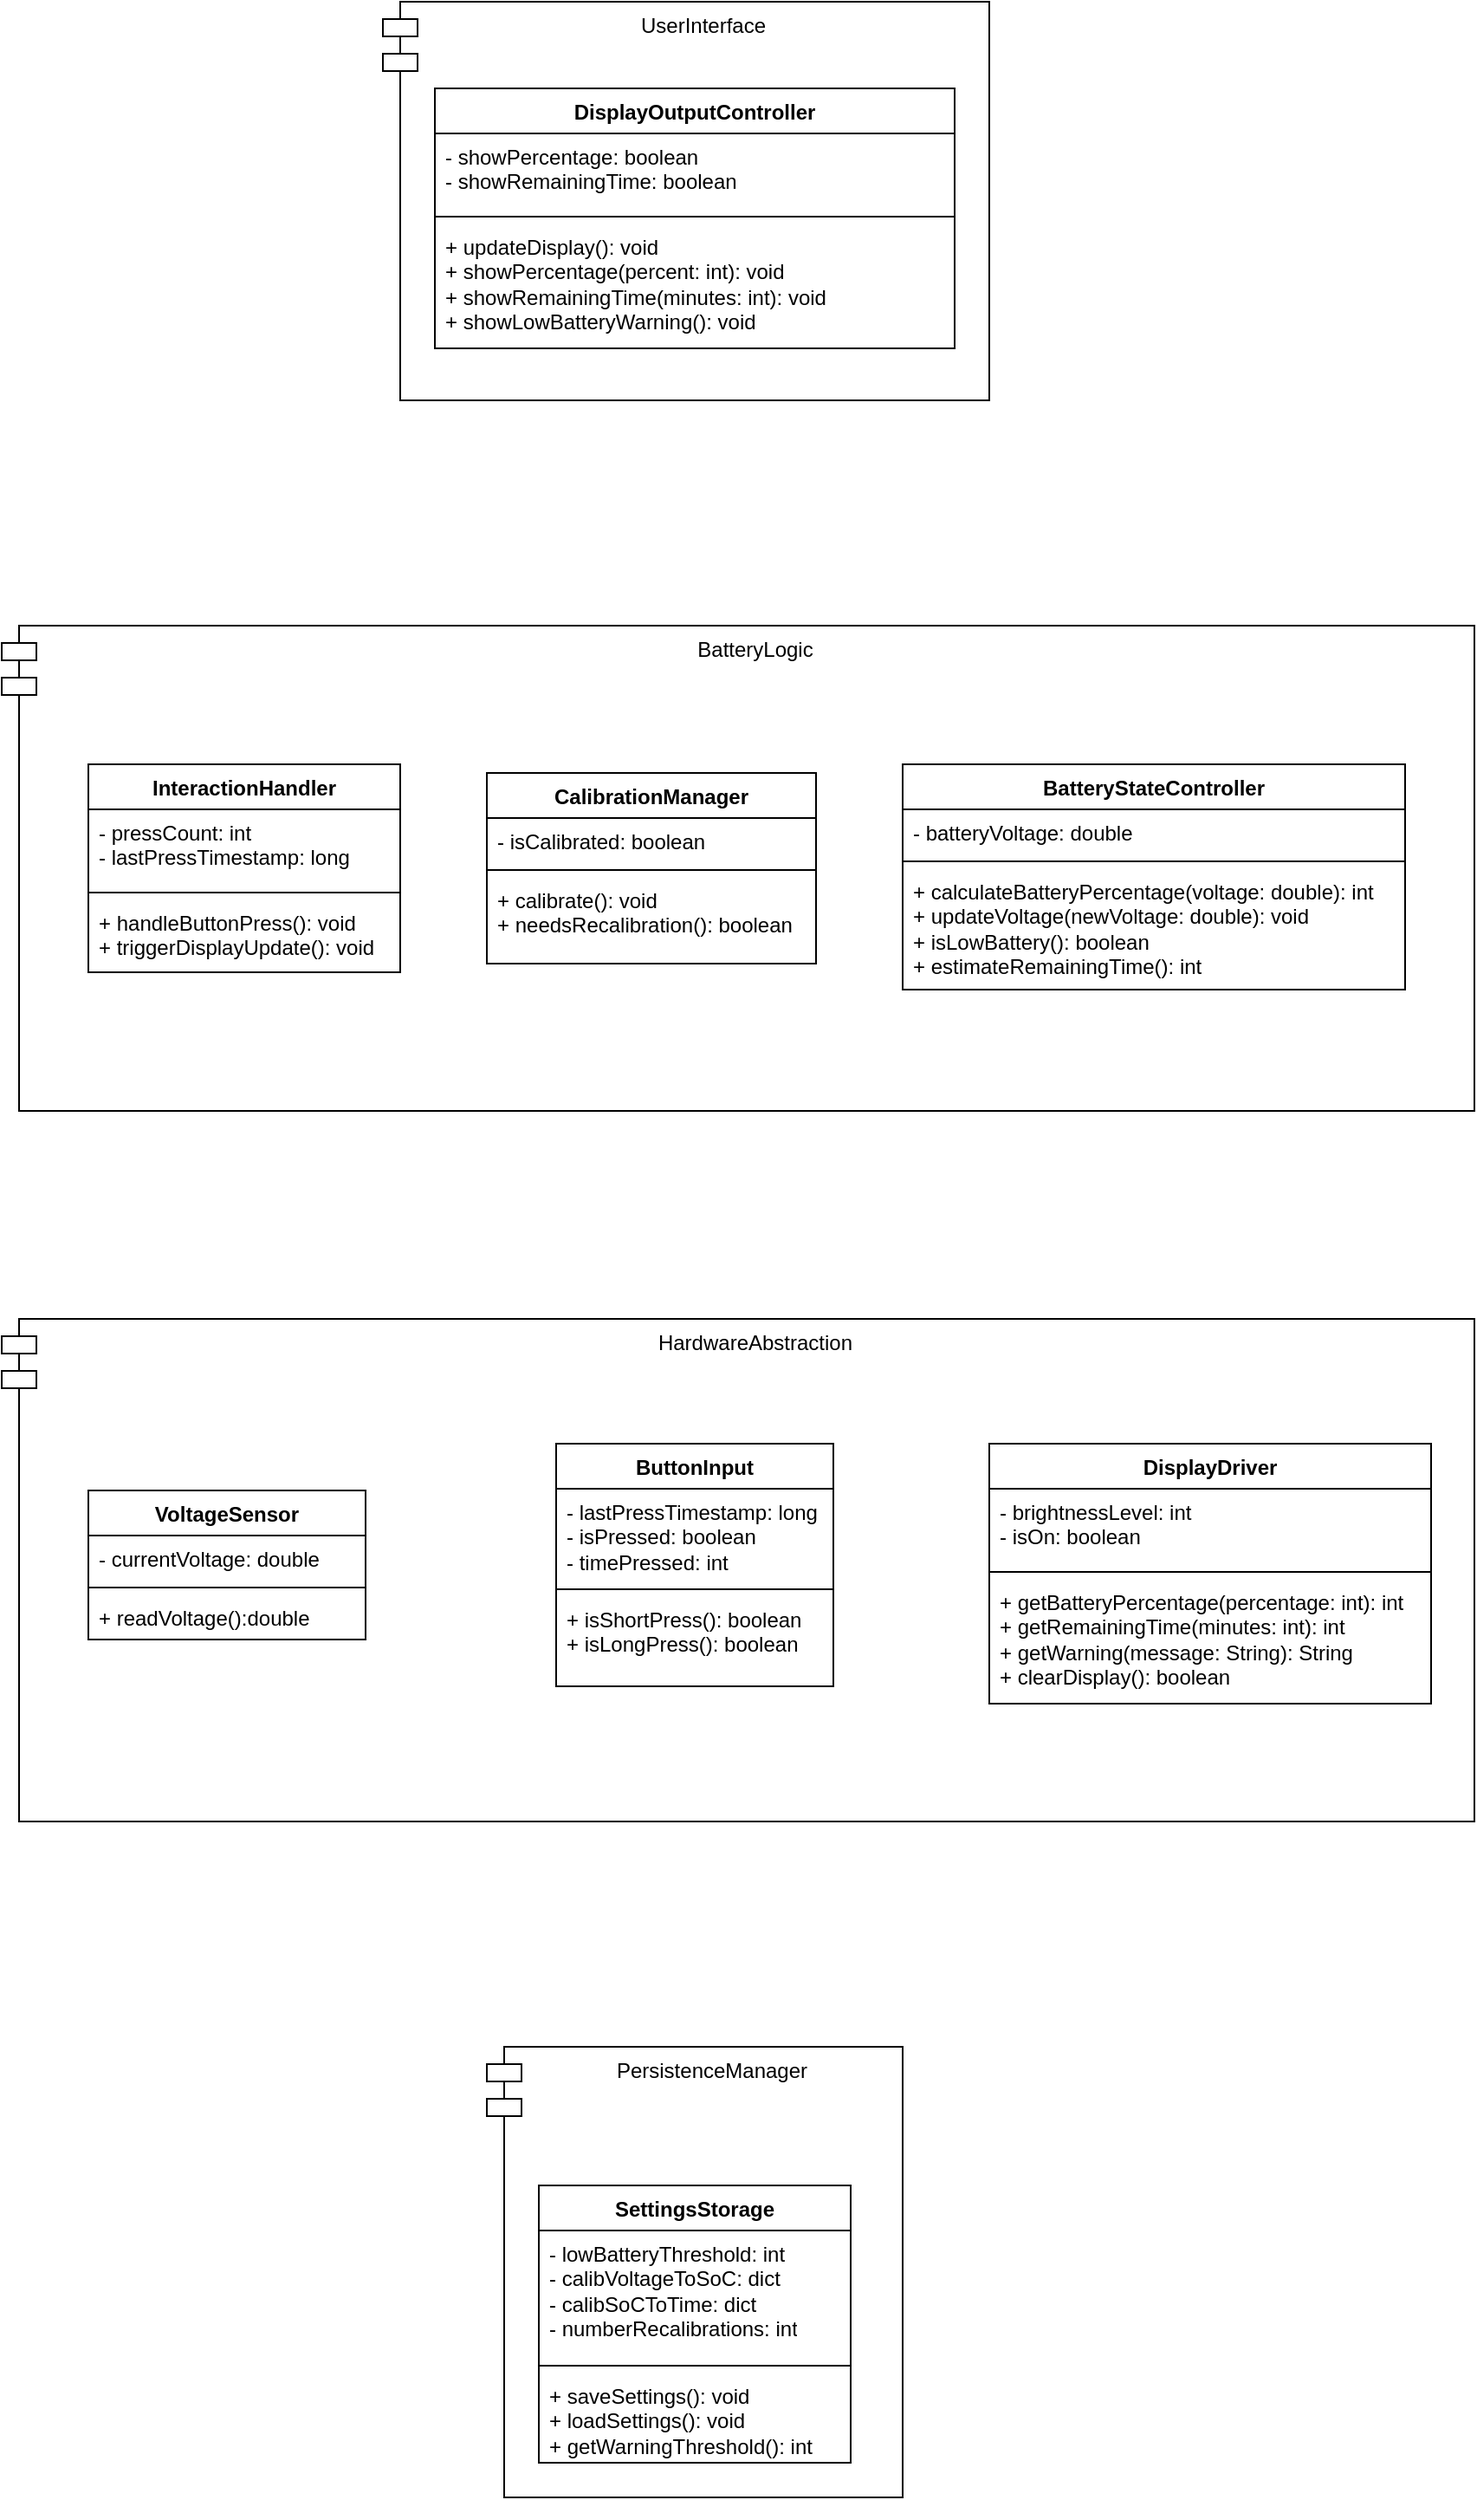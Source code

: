 <mxfile version="27.0.5">
  <diagram name="Seite-1" id="87DErBvkUcCOlzU4tNSq">
    <mxGraphModel dx="1489" dy="894" grid="1" gridSize="10" guides="1" tooltips="1" connect="1" arrows="1" fold="1" page="1" pageScale="1" pageWidth="1169" pageHeight="1654" math="0" shadow="0">
      <root>
        <mxCell id="0" />
        <mxCell id="1" parent="0" />
        <mxCell id="awXcuc5pf5VlumgJA9pQ-5" value="PersistenceManager" style="shape=module;align=left;spacingLeft=20;align=center;verticalAlign=top;whiteSpace=wrap;html=1;" vertex="1" parent="1">
          <mxGeometry x="430" y="1220" width="240" height="260" as="geometry" />
        </mxCell>
        <mxCell id="awXcuc5pf5VlumgJA9pQ-6" value="HardwareAbstraction" style="shape=module;align=left;spacingLeft=20;align=center;verticalAlign=top;whiteSpace=wrap;html=1;" vertex="1" parent="1">
          <mxGeometry x="150" y="800" width="850" height="290" as="geometry" />
        </mxCell>
        <mxCell id="awXcuc5pf5VlumgJA9pQ-7" value="BatteryLogic" style="shape=module;align=left;spacingLeft=20;align=center;verticalAlign=top;whiteSpace=wrap;html=1;" vertex="1" parent="1">
          <mxGeometry x="150" y="400" width="850" height="280" as="geometry" />
        </mxCell>
        <mxCell id="awXcuc5pf5VlumgJA9pQ-8" value="UserInterface" style="shape=module;align=left;spacingLeft=20;align=center;verticalAlign=top;whiteSpace=wrap;html=1;" vertex="1" parent="1">
          <mxGeometry x="370" y="40" width="350" height="230" as="geometry" />
        </mxCell>
        <mxCell id="awXcuc5pf5VlumgJA9pQ-9" value="DisplayOutputController" style="swimlane;fontStyle=1;align=center;verticalAlign=top;childLayout=stackLayout;horizontal=1;startSize=26;horizontalStack=0;resizeParent=1;resizeParentMax=0;resizeLast=0;collapsible=1;marginBottom=0;whiteSpace=wrap;html=1;" vertex="1" parent="1">
          <mxGeometry x="400" y="90" width="300" height="150" as="geometry" />
        </mxCell>
        <mxCell id="awXcuc5pf5VlumgJA9pQ-10" value="- showPercentage: boolean&lt;div&gt;- showRemainingTime: boolean&lt;/div&gt;" style="text;strokeColor=none;fillColor=none;align=left;verticalAlign=top;spacingLeft=4;spacingRight=4;overflow=hidden;rotatable=0;points=[[0,0.5],[1,0.5]];portConstraint=eastwest;whiteSpace=wrap;html=1;" vertex="1" parent="awXcuc5pf5VlumgJA9pQ-9">
          <mxGeometry y="26" width="300" height="44" as="geometry" />
        </mxCell>
        <mxCell id="awXcuc5pf5VlumgJA9pQ-11" value="" style="line;strokeWidth=1;fillColor=none;align=left;verticalAlign=middle;spacingTop=-1;spacingLeft=3;spacingRight=3;rotatable=0;labelPosition=right;points=[];portConstraint=eastwest;strokeColor=inherit;" vertex="1" parent="awXcuc5pf5VlumgJA9pQ-9">
          <mxGeometry y="70" width="300" height="8" as="geometry" />
        </mxCell>
        <mxCell id="awXcuc5pf5VlumgJA9pQ-12" value="+ updateDisplay(): void&lt;div&gt;+ showPercentage(percent: int): void&lt;/div&gt;&lt;div&gt;+ showRemainingTime(minutes: int): void&lt;/div&gt;&lt;div&gt;+ showLowBatteryWarning(): void&lt;/div&gt;" style="text;strokeColor=none;fillColor=none;align=left;verticalAlign=top;spacingLeft=4;spacingRight=4;overflow=hidden;rotatable=0;points=[[0,0.5],[1,0.5]];portConstraint=eastwest;whiteSpace=wrap;html=1;" vertex="1" parent="awXcuc5pf5VlumgJA9pQ-9">
          <mxGeometry y="78" width="300" height="72" as="geometry" />
        </mxCell>
        <mxCell id="awXcuc5pf5VlumgJA9pQ-13" value="InteractionHandler" style="swimlane;fontStyle=1;align=center;verticalAlign=top;childLayout=stackLayout;horizontal=1;startSize=26;horizontalStack=0;resizeParent=1;resizeParentMax=0;resizeLast=0;collapsible=1;marginBottom=0;whiteSpace=wrap;html=1;" vertex="1" parent="1">
          <mxGeometry x="200" y="480" width="180" height="120" as="geometry" />
        </mxCell>
        <mxCell id="awXcuc5pf5VlumgJA9pQ-14" value="- pressCount: int&lt;div&gt;- lastPressTimestamp: long&lt;/div&gt;" style="text;strokeColor=none;fillColor=none;align=left;verticalAlign=top;spacingLeft=4;spacingRight=4;overflow=hidden;rotatable=0;points=[[0,0.5],[1,0.5]];portConstraint=eastwest;whiteSpace=wrap;html=1;" vertex="1" parent="awXcuc5pf5VlumgJA9pQ-13">
          <mxGeometry y="26" width="180" height="44" as="geometry" />
        </mxCell>
        <mxCell id="awXcuc5pf5VlumgJA9pQ-15" value="" style="line;strokeWidth=1;fillColor=none;align=left;verticalAlign=middle;spacingTop=-1;spacingLeft=3;spacingRight=3;rotatable=0;labelPosition=right;points=[];portConstraint=eastwest;strokeColor=inherit;" vertex="1" parent="awXcuc5pf5VlumgJA9pQ-13">
          <mxGeometry y="70" width="180" height="8" as="geometry" />
        </mxCell>
        <mxCell id="awXcuc5pf5VlumgJA9pQ-16" value="+ handleButtonPress(): void&lt;div&gt;+ triggerDisplayUpdate(): void&lt;/div&gt;" style="text;strokeColor=none;fillColor=none;align=left;verticalAlign=top;spacingLeft=4;spacingRight=4;overflow=hidden;rotatable=0;points=[[0,0.5],[1,0.5]];portConstraint=eastwest;whiteSpace=wrap;html=1;" vertex="1" parent="awXcuc5pf5VlumgJA9pQ-13">
          <mxGeometry y="78" width="180" height="42" as="geometry" />
        </mxCell>
        <mxCell id="awXcuc5pf5VlumgJA9pQ-17" value="CalibrationManager" style="swimlane;fontStyle=1;align=center;verticalAlign=top;childLayout=stackLayout;horizontal=1;startSize=26;horizontalStack=0;resizeParent=1;resizeParentMax=0;resizeLast=0;collapsible=1;marginBottom=0;whiteSpace=wrap;html=1;" vertex="1" parent="1">
          <mxGeometry x="430" y="485" width="190" height="110" as="geometry" />
        </mxCell>
        <mxCell id="awXcuc5pf5VlumgJA9pQ-18" value="- isCalibrated: boolean" style="text;strokeColor=none;fillColor=none;align=left;verticalAlign=top;spacingLeft=4;spacingRight=4;overflow=hidden;rotatable=0;points=[[0,0.5],[1,0.5]];portConstraint=eastwest;whiteSpace=wrap;html=1;" vertex="1" parent="awXcuc5pf5VlumgJA9pQ-17">
          <mxGeometry y="26" width="190" height="26" as="geometry" />
        </mxCell>
        <mxCell id="awXcuc5pf5VlumgJA9pQ-19" value="" style="line;strokeWidth=1;fillColor=none;align=left;verticalAlign=middle;spacingTop=-1;spacingLeft=3;spacingRight=3;rotatable=0;labelPosition=right;points=[];portConstraint=eastwest;strokeColor=inherit;" vertex="1" parent="awXcuc5pf5VlumgJA9pQ-17">
          <mxGeometry y="52" width="190" height="8" as="geometry" />
        </mxCell>
        <mxCell id="awXcuc5pf5VlumgJA9pQ-20" value="+ calibrate(): void&lt;div&gt;+ needsRecalibration(): boolean&lt;/div&gt;" style="text;strokeColor=none;fillColor=none;align=left;verticalAlign=top;spacingLeft=4;spacingRight=4;overflow=hidden;rotatable=0;points=[[0,0.5],[1,0.5]];portConstraint=eastwest;whiteSpace=wrap;html=1;" vertex="1" parent="awXcuc5pf5VlumgJA9pQ-17">
          <mxGeometry y="60" width="190" height="50" as="geometry" />
        </mxCell>
        <mxCell id="awXcuc5pf5VlumgJA9pQ-21" value="BatteryStateController" style="swimlane;fontStyle=1;align=center;verticalAlign=top;childLayout=stackLayout;horizontal=1;startSize=26;horizontalStack=0;resizeParent=1;resizeParentMax=0;resizeLast=0;collapsible=1;marginBottom=0;whiteSpace=wrap;html=1;" vertex="1" parent="1">
          <mxGeometry x="670" y="480" width="290" height="130" as="geometry" />
        </mxCell>
        <mxCell id="awXcuc5pf5VlumgJA9pQ-22" value="- batteryVoltage: double" style="text;strokeColor=none;fillColor=none;align=left;verticalAlign=top;spacingLeft=4;spacingRight=4;overflow=hidden;rotatable=0;points=[[0,0.5],[1,0.5]];portConstraint=eastwest;whiteSpace=wrap;html=1;" vertex="1" parent="awXcuc5pf5VlumgJA9pQ-21">
          <mxGeometry y="26" width="290" height="26" as="geometry" />
        </mxCell>
        <mxCell id="awXcuc5pf5VlumgJA9pQ-23" value="" style="line;strokeWidth=1;fillColor=none;align=left;verticalAlign=middle;spacingTop=-1;spacingLeft=3;spacingRight=3;rotatable=0;labelPosition=right;points=[];portConstraint=eastwest;strokeColor=inherit;" vertex="1" parent="awXcuc5pf5VlumgJA9pQ-21">
          <mxGeometry y="52" width="290" height="8" as="geometry" />
        </mxCell>
        <mxCell id="awXcuc5pf5VlumgJA9pQ-24" value="+ calculateBatteryPercentage(voltage: double): int&lt;div&gt;+ updateVoltage(newVoltage: double): void&lt;/div&gt;&lt;div&gt;+ isLowBattery(): boolean&lt;/div&gt;&lt;div&gt;+ estimateRemainingTime(): int&lt;/div&gt;" style="text;strokeColor=none;fillColor=none;align=left;verticalAlign=top;spacingLeft=4;spacingRight=4;overflow=hidden;rotatable=0;points=[[0,0.5],[1,0.5]];portConstraint=eastwest;whiteSpace=wrap;html=1;" vertex="1" parent="awXcuc5pf5VlumgJA9pQ-21">
          <mxGeometry y="60" width="290" height="70" as="geometry" />
        </mxCell>
        <mxCell id="awXcuc5pf5VlumgJA9pQ-25" value="VoltageSensor" style="swimlane;fontStyle=1;align=center;verticalAlign=top;childLayout=stackLayout;horizontal=1;startSize=26;horizontalStack=0;resizeParent=1;resizeParentMax=0;resizeLast=0;collapsible=1;marginBottom=0;whiteSpace=wrap;html=1;" vertex="1" parent="1">
          <mxGeometry x="200" y="899" width="160" height="86" as="geometry" />
        </mxCell>
        <mxCell id="awXcuc5pf5VlumgJA9pQ-26" value="- currentVoltage: double" style="text;strokeColor=none;fillColor=none;align=left;verticalAlign=top;spacingLeft=4;spacingRight=4;overflow=hidden;rotatable=0;points=[[0,0.5],[1,0.5]];portConstraint=eastwest;whiteSpace=wrap;html=1;" vertex="1" parent="awXcuc5pf5VlumgJA9pQ-25">
          <mxGeometry y="26" width="160" height="26" as="geometry" />
        </mxCell>
        <mxCell id="awXcuc5pf5VlumgJA9pQ-27" value="" style="line;strokeWidth=1;fillColor=none;align=left;verticalAlign=middle;spacingTop=-1;spacingLeft=3;spacingRight=3;rotatable=0;labelPosition=right;points=[];portConstraint=eastwest;strokeColor=inherit;" vertex="1" parent="awXcuc5pf5VlumgJA9pQ-25">
          <mxGeometry y="52" width="160" height="8" as="geometry" />
        </mxCell>
        <mxCell id="awXcuc5pf5VlumgJA9pQ-28" value="+ readVoltage():double" style="text;strokeColor=none;fillColor=none;align=left;verticalAlign=top;spacingLeft=4;spacingRight=4;overflow=hidden;rotatable=0;points=[[0,0.5],[1,0.5]];portConstraint=eastwest;whiteSpace=wrap;html=1;" vertex="1" parent="awXcuc5pf5VlumgJA9pQ-25">
          <mxGeometry y="60" width="160" height="26" as="geometry" />
        </mxCell>
        <mxCell id="awXcuc5pf5VlumgJA9pQ-29" value="ButtonInput" style="swimlane;fontStyle=1;align=center;verticalAlign=top;childLayout=stackLayout;horizontal=1;startSize=26;horizontalStack=0;resizeParent=1;resizeParentMax=0;resizeLast=0;collapsible=1;marginBottom=0;whiteSpace=wrap;html=1;" vertex="1" parent="1">
          <mxGeometry x="470" y="872" width="160" height="140" as="geometry" />
        </mxCell>
        <mxCell id="awXcuc5pf5VlumgJA9pQ-30" value="- lastPressTimestamp: long&lt;div&gt;- isPressed: boolean&lt;/div&gt;&lt;div&gt;- timePressed: int&lt;/div&gt;" style="text;strokeColor=none;fillColor=none;align=left;verticalAlign=top;spacingLeft=4;spacingRight=4;overflow=hidden;rotatable=0;points=[[0,0.5],[1,0.5]];portConstraint=eastwest;whiteSpace=wrap;html=1;" vertex="1" parent="awXcuc5pf5VlumgJA9pQ-29">
          <mxGeometry y="26" width="160" height="54" as="geometry" />
        </mxCell>
        <mxCell id="awXcuc5pf5VlumgJA9pQ-31" value="" style="line;strokeWidth=1;fillColor=none;align=left;verticalAlign=middle;spacingTop=-1;spacingLeft=3;spacingRight=3;rotatable=0;labelPosition=right;points=[];portConstraint=eastwest;strokeColor=inherit;" vertex="1" parent="awXcuc5pf5VlumgJA9pQ-29">
          <mxGeometry y="80" width="160" height="8" as="geometry" />
        </mxCell>
        <mxCell id="awXcuc5pf5VlumgJA9pQ-32" value="+ isShortPress(): boolean&lt;div&gt;+ isLongPress(): boolean&lt;/div&gt;" style="text;strokeColor=none;fillColor=none;align=left;verticalAlign=top;spacingLeft=4;spacingRight=4;overflow=hidden;rotatable=0;points=[[0,0.5],[1,0.5]];portConstraint=eastwest;whiteSpace=wrap;html=1;" vertex="1" parent="awXcuc5pf5VlumgJA9pQ-29">
          <mxGeometry y="88" width="160" height="52" as="geometry" />
        </mxCell>
        <mxCell id="awXcuc5pf5VlumgJA9pQ-33" value="DisplayDriver" style="swimlane;fontStyle=1;align=center;verticalAlign=top;childLayout=stackLayout;horizontal=1;startSize=26;horizontalStack=0;resizeParent=1;resizeParentMax=0;resizeLast=0;collapsible=1;marginBottom=0;whiteSpace=wrap;html=1;" vertex="1" parent="1">
          <mxGeometry x="720" y="872" width="255" height="150" as="geometry" />
        </mxCell>
        <mxCell id="awXcuc5pf5VlumgJA9pQ-34" value="- brightnessLevel: int&lt;div&gt;- isOn: boolean&lt;/div&gt;" style="text;strokeColor=none;fillColor=none;align=left;verticalAlign=top;spacingLeft=4;spacingRight=4;overflow=hidden;rotatable=0;points=[[0,0.5],[1,0.5]];portConstraint=eastwest;whiteSpace=wrap;html=1;" vertex="1" parent="awXcuc5pf5VlumgJA9pQ-33">
          <mxGeometry y="26" width="255" height="44" as="geometry" />
        </mxCell>
        <mxCell id="awXcuc5pf5VlumgJA9pQ-35" value="" style="line;strokeWidth=1;fillColor=none;align=left;verticalAlign=middle;spacingTop=-1;spacingLeft=3;spacingRight=3;rotatable=0;labelPosition=right;points=[];portConstraint=eastwest;strokeColor=inherit;" vertex="1" parent="awXcuc5pf5VlumgJA9pQ-33">
          <mxGeometry y="70" width="255" height="8" as="geometry" />
        </mxCell>
        <mxCell id="awXcuc5pf5VlumgJA9pQ-36" value="+ getBatteryPercentage(percentage: int): int&lt;div&gt;+ getRemainingTime(minutes: int): int&lt;/div&gt;&lt;div&gt;+ getWarning(message: String): String&lt;/div&gt;&lt;div&gt;+ clearDisplay(): boolean&lt;/div&gt;" style="text;strokeColor=none;fillColor=none;align=left;verticalAlign=top;spacingLeft=4;spacingRight=4;overflow=hidden;rotatable=0;points=[[0,0.5],[1,0.5]];portConstraint=eastwest;whiteSpace=wrap;html=1;" vertex="1" parent="awXcuc5pf5VlumgJA9pQ-33">
          <mxGeometry y="78" width="255" height="72" as="geometry" />
        </mxCell>
        <mxCell id="awXcuc5pf5VlumgJA9pQ-37" value="SettingsStorage" style="swimlane;fontStyle=1;align=center;verticalAlign=top;childLayout=stackLayout;horizontal=1;startSize=26;horizontalStack=0;resizeParent=1;resizeParentMax=0;resizeLast=0;collapsible=1;marginBottom=0;whiteSpace=wrap;html=1;" vertex="1" parent="1">
          <mxGeometry x="460" y="1300" width="180" height="160" as="geometry" />
        </mxCell>
        <mxCell id="awXcuc5pf5VlumgJA9pQ-38" value="- lowBatteryThreshold: int&lt;div&gt;- calibVoltageToSoC: dict&lt;/div&gt;&lt;div&gt;- calibSoCToTime: dict&lt;/div&gt;&lt;div&gt;- numberRecalibrations: int&lt;/div&gt;" style="text;strokeColor=none;fillColor=none;align=left;verticalAlign=top;spacingLeft=4;spacingRight=4;overflow=hidden;rotatable=0;points=[[0,0.5],[1,0.5]];portConstraint=eastwest;whiteSpace=wrap;html=1;" vertex="1" parent="awXcuc5pf5VlumgJA9pQ-37">
          <mxGeometry y="26" width="180" height="74" as="geometry" />
        </mxCell>
        <mxCell id="awXcuc5pf5VlumgJA9pQ-39" value="" style="line;strokeWidth=1;fillColor=none;align=left;verticalAlign=middle;spacingTop=-1;spacingLeft=3;spacingRight=3;rotatable=0;labelPosition=right;points=[];portConstraint=eastwest;strokeColor=inherit;" vertex="1" parent="awXcuc5pf5VlumgJA9pQ-37">
          <mxGeometry y="100" width="180" height="8" as="geometry" />
        </mxCell>
        <mxCell id="awXcuc5pf5VlumgJA9pQ-40" value="+ saveSettings(): void&lt;div&gt;+ loadSettings(): void&lt;/div&gt;&lt;div&gt;+ getWarningThreshold(): int&lt;/div&gt;" style="text;strokeColor=none;fillColor=none;align=left;verticalAlign=top;spacingLeft=4;spacingRight=4;overflow=hidden;rotatable=0;points=[[0,0.5],[1,0.5]];portConstraint=eastwest;whiteSpace=wrap;html=1;" vertex="1" parent="awXcuc5pf5VlumgJA9pQ-37">
          <mxGeometry y="108" width="180" height="52" as="geometry" />
        </mxCell>
      </root>
    </mxGraphModel>
  </diagram>
</mxfile>
